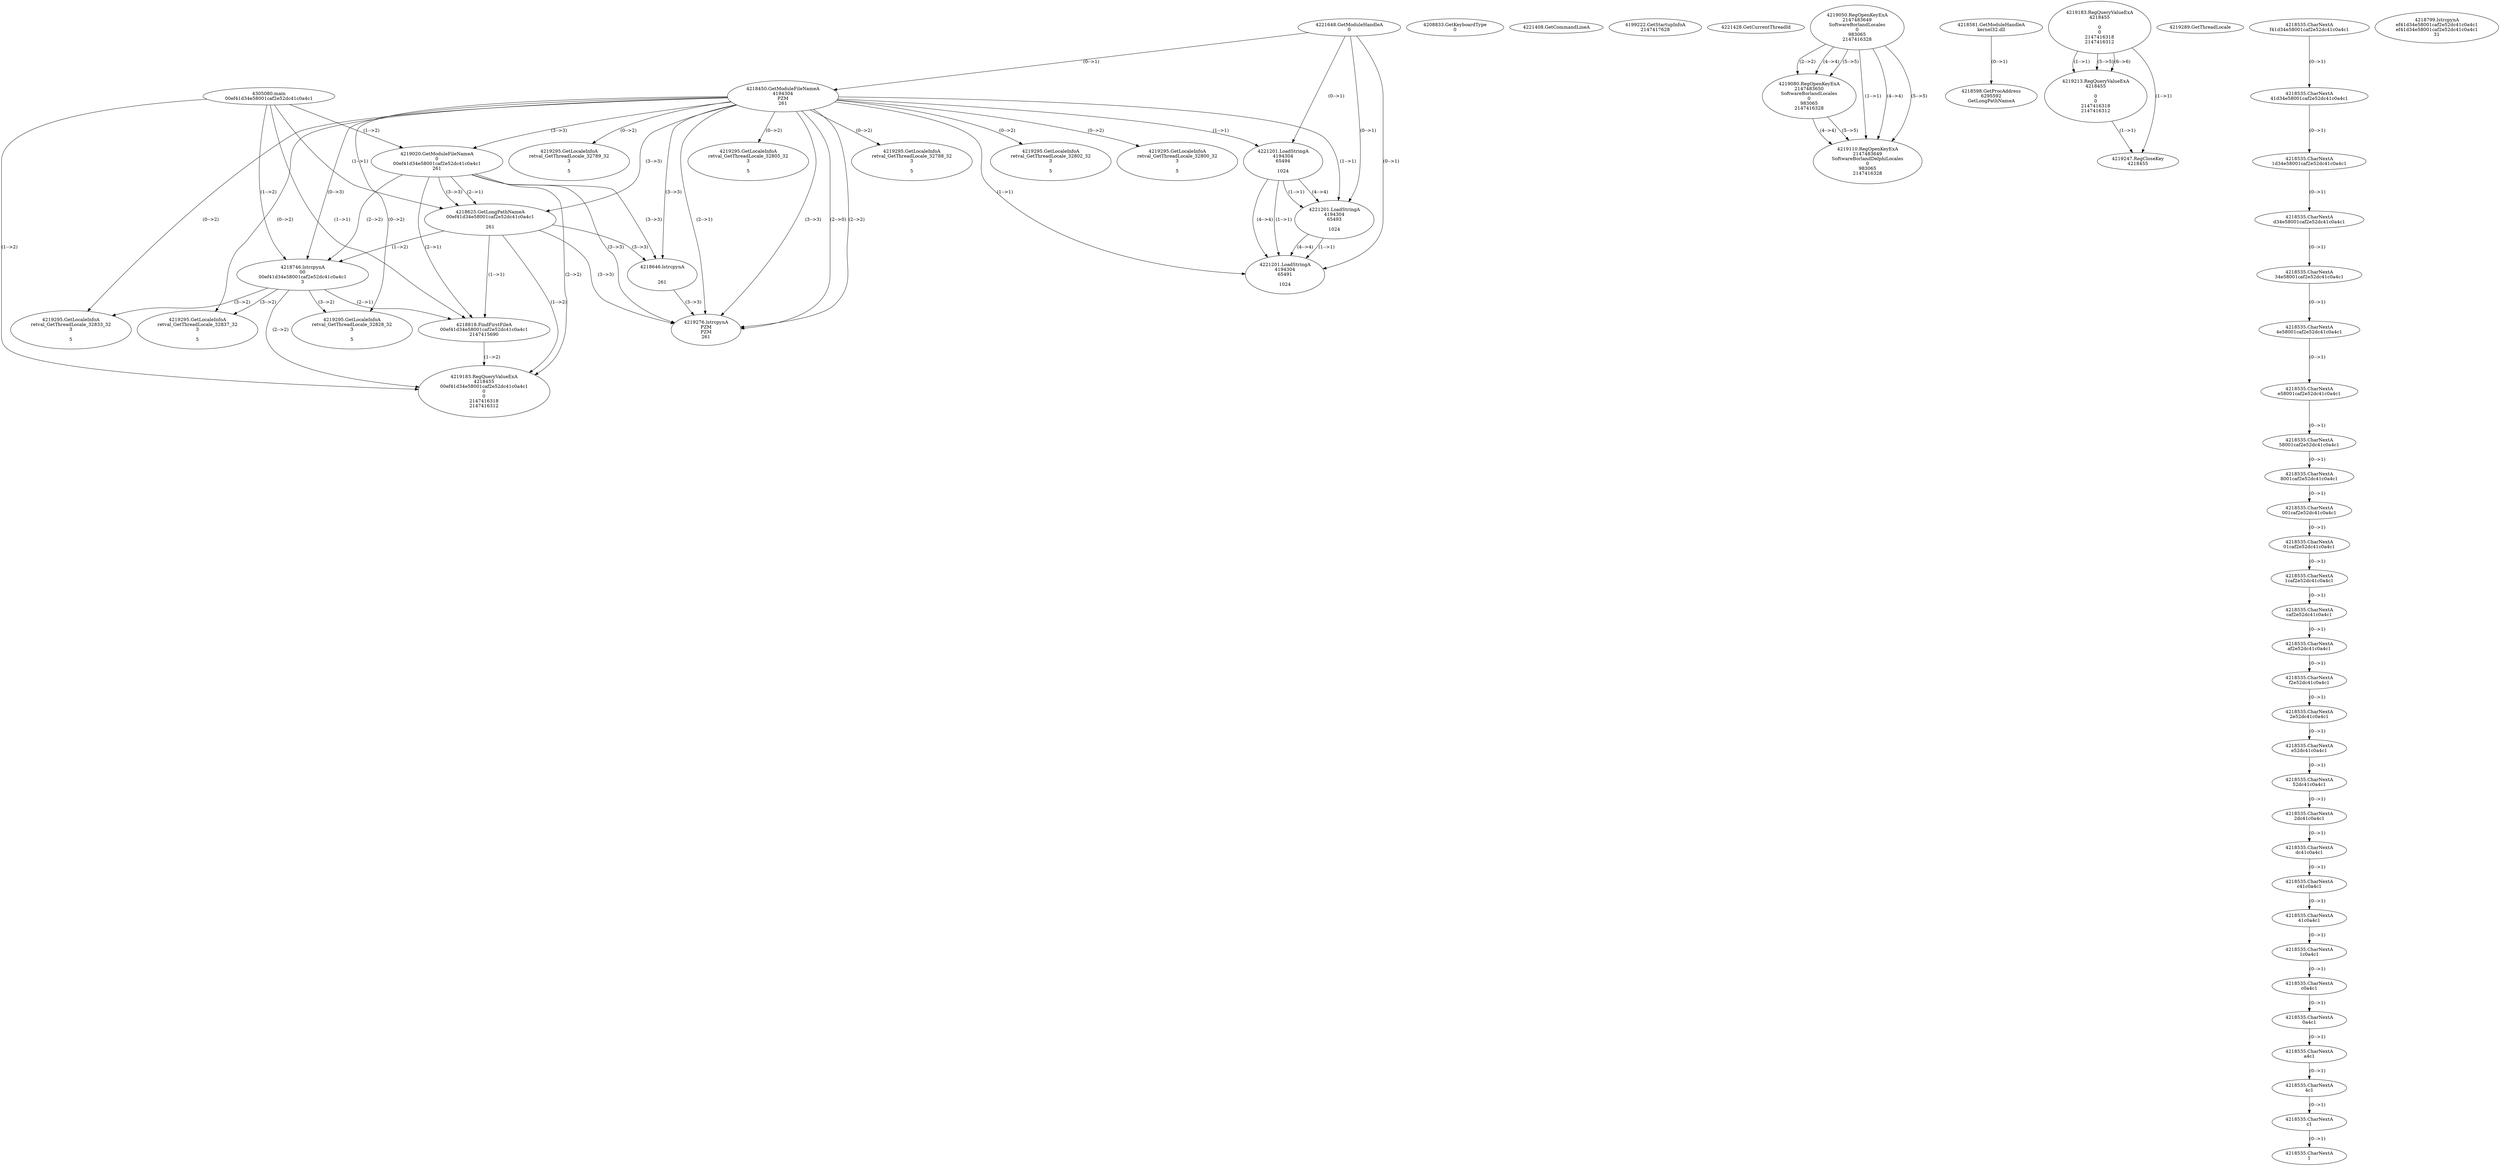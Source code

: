 // Global SCDG with merge call
digraph {
	0 [label="4305080.main
00ef41d34e58001caf2e52dc41c0a4c1"]
	1 [label="4221648.GetModuleHandleA
0"]
	2 [label="4208833.GetKeyboardType
0"]
	3 [label="4221408.GetCommandLineA
"]
	4 [label="4199222.GetStartupInfoA
2147417628"]
	5 [label="4221428.GetCurrentThreadId
"]
	6 [label="4218450.GetModuleFileNameA
4194304
PZM
261"]
	1 -> 6 [label="(0-->1)"]
	7 [label="4219020.GetModuleFileNameA
0
00ef41d34e58001caf2e52dc41c0a4c1
261"]
	0 -> 7 [label="(1-->2)"]
	6 -> 7 [label="(3-->3)"]
	8 [label="4219050.RegOpenKeyExA
2147483649
Software\Borland\Locales
0
983065
2147416328"]
	9 [label="4219080.RegOpenKeyExA
2147483650
Software\Borland\Locales
0
983065
2147416328"]
	8 -> 9 [label="(2-->2)"]
	8 -> 9 [label="(4-->4)"]
	8 -> 9 [label="(5-->5)"]
	10 [label="4219110.RegOpenKeyExA
2147483649
Software\Borland\Delphi\Locales
0
983065
2147416328"]
	8 -> 10 [label="(1-->1)"]
	8 -> 10 [label="(4-->4)"]
	9 -> 10 [label="(4-->4)"]
	8 -> 10 [label="(5-->5)"]
	9 -> 10 [label="(5-->5)"]
	11 [label="4218581.GetModuleHandleA
kernel32.dll"]
	12 [label="4218598.GetProcAddress
6295592
GetLongPathNameA"]
	11 -> 12 [label="(0-->1)"]
	13 [label="4218625.GetLongPathNameA
00ef41d34e58001caf2e52dc41c0a4c1

261"]
	0 -> 13 [label="(1-->1)"]
	7 -> 13 [label="(2-->1)"]
	6 -> 13 [label="(3-->3)"]
	7 -> 13 [label="(3-->3)"]
	14 [label="4218646.lstrcpynA


261"]
	6 -> 14 [label="(3-->3)"]
	7 -> 14 [label="(3-->3)"]
	13 -> 14 [label="(3-->3)"]
	15 [label="4219183.RegQueryValueExA
4218455

0
0
2147416318
2147416312"]
	16 [label="4219213.RegQueryValueExA
4218455

0
0
2147416318
2147416312"]
	15 -> 16 [label="(1-->1)"]
	15 -> 16 [label="(5-->5)"]
	15 -> 16 [label="(6-->6)"]
	17 [label="4219247.RegCloseKey
4218455"]
	15 -> 17 [label="(1-->1)"]
	16 -> 17 [label="(1-->1)"]
	18 [label="4219276.lstrcpynA
PZM
PZM
261"]
	6 -> 18 [label="(2-->1)"]
	6 -> 18 [label="(2-->2)"]
	6 -> 18 [label="(3-->3)"]
	7 -> 18 [label="(3-->3)"]
	13 -> 18 [label="(3-->3)"]
	14 -> 18 [label="(3-->3)"]
	6 -> 18 [label="(2-->0)"]
	19 [label="4219289.GetThreadLocale
"]
	20 [label="4219295.GetLocaleInfoA
retval_GetThreadLocale_32789_32
3

5"]
	6 -> 20 [label="(0-->2)"]
	21 [label="4221201.LoadStringA
4194304
65494

1024"]
	1 -> 21 [label="(0-->1)"]
	6 -> 21 [label="(1-->1)"]
	22 [label="4221201.LoadStringA
4194304
65493

1024"]
	1 -> 22 [label="(0-->1)"]
	6 -> 22 [label="(1-->1)"]
	21 -> 22 [label="(1-->1)"]
	21 -> 22 [label="(4-->4)"]
	23 [label="4218746.lstrcpynA
00
00ef41d34e58001caf2e52dc41c0a4c1
3"]
	0 -> 23 [label="(1-->2)"]
	7 -> 23 [label="(2-->2)"]
	13 -> 23 [label="(1-->2)"]
	6 -> 23 [label="(0-->3)"]
	24 [label="4218535.CharNextA
f41d34e58001caf2e52dc41c0a4c1"]
	25 [label="4218535.CharNextA
41d34e58001caf2e52dc41c0a4c1"]
	24 -> 25 [label="(0-->1)"]
	26 [label="4218535.CharNextA
1d34e58001caf2e52dc41c0a4c1"]
	25 -> 26 [label="(0-->1)"]
	27 [label="4218535.CharNextA
d34e58001caf2e52dc41c0a4c1"]
	26 -> 27 [label="(0-->1)"]
	28 [label="4218535.CharNextA
34e58001caf2e52dc41c0a4c1"]
	27 -> 28 [label="(0-->1)"]
	29 [label="4218535.CharNextA
4e58001caf2e52dc41c0a4c1"]
	28 -> 29 [label="(0-->1)"]
	30 [label="4218535.CharNextA
e58001caf2e52dc41c0a4c1"]
	29 -> 30 [label="(0-->1)"]
	31 [label="4218535.CharNextA
58001caf2e52dc41c0a4c1"]
	30 -> 31 [label="(0-->1)"]
	32 [label="4218535.CharNextA
8001caf2e52dc41c0a4c1"]
	31 -> 32 [label="(0-->1)"]
	33 [label="4218535.CharNextA
001caf2e52dc41c0a4c1"]
	32 -> 33 [label="(0-->1)"]
	34 [label="4218535.CharNextA
01caf2e52dc41c0a4c1"]
	33 -> 34 [label="(0-->1)"]
	35 [label="4218535.CharNextA
1caf2e52dc41c0a4c1"]
	34 -> 35 [label="(0-->1)"]
	36 [label="4218535.CharNextA
caf2e52dc41c0a4c1"]
	35 -> 36 [label="(0-->1)"]
	37 [label="4218535.CharNextA
af2e52dc41c0a4c1"]
	36 -> 37 [label="(0-->1)"]
	38 [label="4218535.CharNextA
f2e52dc41c0a4c1"]
	37 -> 38 [label="(0-->1)"]
	39 [label="4218535.CharNextA
2e52dc41c0a4c1"]
	38 -> 39 [label="(0-->1)"]
	40 [label="4218535.CharNextA
e52dc41c0a4c1"]
	39 -> 40 [label="(0-->1)"]
	41 [label="4218535.CharNextA
52dc41c0a4c1"]
	40 -> 41 [label="(0-->1)"]
	42 [label="4218535.CharNextA
2dc41c0a4c1"]
	41 -> 42 [label="(0-->1)"]
	43 [label="4218535.CharNextA
dc41c0a4c1"]
	42 -> 43 [label="(0-->1)"]
	44 [label="4218535.CharNextA
c41c0a4c1"]
	43 -> 44 [label="(0-->1)"]
	45 [label="4218535.CharNextA
41c0a4c1"]
	44 -> 45 [label="(0-->1)"]
	46 [label="4218535.CharNextA
1c0a4c1"]
	45 -> 46 [label="(0-->1)"]
	47 [label="4218535.CharNextA
c0a4c1"]
	46 -> 47 [label="(0-->1)"]
	48 [label="4218535.CharNextA
0a4c1"]
	47 -> 48 [label="(0-->1)"]
	49 [label="4218535.CharNextA
a4c1"]
	48 -> 49 [label="(0-->1)"]
	50 [label="4218535.CharNextA
4c1"]
	49 -> 50 [label="(0-->1)"]
	51 [label="4218535.CharNextA
c1"]
	50 -> 51 [label="(0-->1)"]
	52 [label="4218535.CharNextA
1"]
	51 -> 52 [label="(0-->1)"]
	53 [label="4218799.lstrcpynA
ef41d34e58001caf2e52dc41c0a4c1
ef41d34e58001caf2e52dc41c0a4c1
31"]
	54 [label="4218818.FindFirstFileA
00ef41d34e58001caf2e52dc41c0a4c1
2147415690"]
	0 -> 54 [label="(1-->1)"]
	7 -> 54 [label="(2-->1)"]
	13 -> 54 [label="(1-->1)"]
	23 -> 54 [label="(2-->1)"]
	55 [label="4219183.RegQueryValueExA
4218455
00ef41d34e58001caf2e52dc41c0a4c1
0
0
2147416318
2147416312"]
	0 -> 55 [label="(1-->2)"]
	7 -> 55 [label="(2-->2)"]
	13 -> 55 [label="(1-->2)"]
	23 -> 55 [label="(2-->2)"]
	54 -> 55 [label="(1-->2)"]
	56 [label="4219295.GetLocaleInfoA
retval_GetThreadLocale_32833_32
3

5"]
	6 -> 56 [label="(0-->2)"]
	23 -> 56 [label="(3-->2)"]
	57 [label="4219295.GetLocaleInfoA
retval_GetThreadLocale_32828_32
3

5"]
	6 -> 57 [label="(0-->2)"]
	23 -> 57 [label="(3-->2)"]
	58 [label="4219295.GetLocaleInfoA
retval_GetThreadLocale_32837_32
3

5"]
	6 -> 58 [label="(0-->2)"]
	23 -> 58 [label="(3-->2)"]
	59 [label="4219295.GetLocaleInfoA
retval_GetThreadLocale_32805_32
3

5"]
	6 -> 59 [label="(0-->2)"]
	60 [label="4221201.LoadStringA
4194304
65491

1024"]
	1 -> 60 [label="(0-->1)"]
	6 -> 60 [label="(1-->1)"]
	21 -> 60 [label="(1-->1)"]
	22 -> 60 [label="(1-->1)"]
	21 -> 60 [label="(4-->4)"]
	22 -> 60 [label="(4-->4)"]
	61 [label="4219295.GetLocaleInfoA
retval_GetThreadLocale_32788_32
3

5"]
	6 -> 61 [label="(0-->2)"]
	62 [label="4219295.GetLocaleInfoA
retval_GetThreadLocale_32802_32
3

5"]
	6 -> 62 [label="(0-->2)"]
	63 [label="4219295.GetLocaleInfoA
retval_GetThreadLocale_32800_32
3

5"]
	6 -> 63 [label="(0-->2)"]
}
